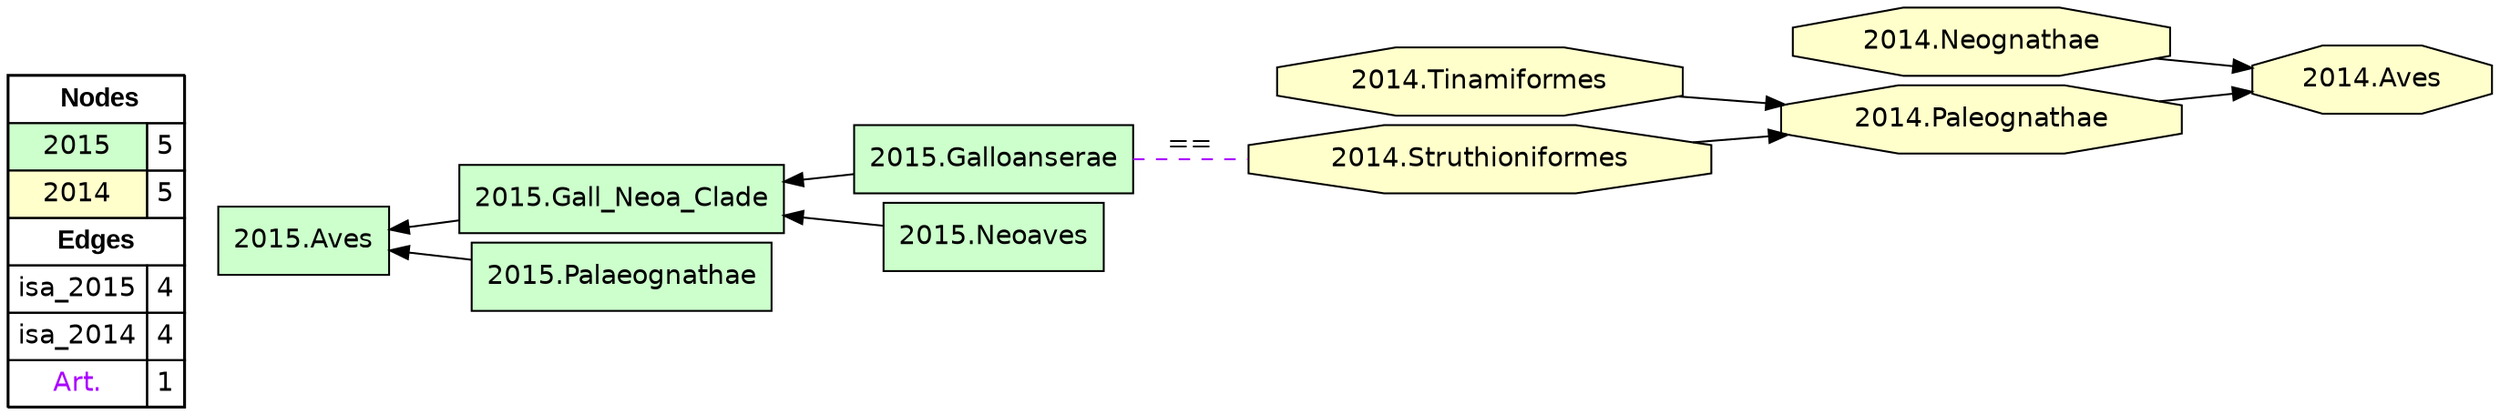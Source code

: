 digraph{
rankdir=LR
node[shape=circle style=filled fillcolor="#FFFFFF"] 
node[shape=box style=filled fillcolor="#CCFFCC" fontname="helvetica"] 
"2015.Gall_Neoa_Clade"
"2015.Palaeognathae"
"2015.Galloanserae"
"2015.Aves"
"2015.Neoaves"
node[shape=circle style=filled fillcolor="#FFFFFF"] 
node[shape=octagon style=filled fillcolor="#FFFFCC" fontname="helvetica"] 
"2014.Paleognathae"
"2014.Neognathae"
"2014.Aves"
"2014.Tinamiformes"
"2014.Struthioniformes"
edge[style=solid color="#000000" constraint=true penwidth=1]
edge[style=solid color="#000000" constraint=true penwidth=1]
"2015.Gall_Neoa_Clade" -> "2015.Galloanserae" [dir=back]
"2015.Aves" -> "2015.Palaeognathae" [dir=back]
"2015.Gall_Neoa_Clade" -> "2015.Neoaves" [dir=back]
"2015.Aves" -> "2015.Gall_Neoa_Clade" [dir=back]
edge[style=solid color="#000000" constraint=true penwidth=1]
edge[style=solid color="#000000" constraint=true penwidth=1]
"2014.Struthioniformes" -> "2014.Paleognathae"
"2014.Paleognathae" -> "2014.Aves"
"2014.Tinamiformes" -> "2014.Paleognathae"
"2014.Neognathae" -> "2014.Aves"
edge[style=solid color="#000000" constraint=true penwidth=1]
edge[style=dashed color="#AA00FF" constraint=true penwidth=1 arrowhead=none]
"2015.Galloanserae" -> "2014.Struthioniformes" [label="=="]
node[shape=box] 
{rank=source Legend [fillcolor= white margin=0 label=< 
 <TABLE BORDER="0" CELLBORDER="1" CELLSPACING="0" CELLPADDING="4"> 
<TR> <TD COLSPAN="2"><font face="Arial Black"> Nodes</font></TD> </TR> 
<TR> 
 <TD bgcolor="#CCFFCC" fontname="helvetica">2015</TD> 
 <TD>5</TD> 
 </TR> 
<TR> 
 <TD bgcolor="#FFFFCC" fontname="helvetica">2014</TD> 
 <TD>5</TD> 
 </TR> 
<TR> <TD COLSPAN="2"><font face = "Arial Black"> Edges </font></TD> </TR> 
<TR> 
 <TD><font color ="#000000">isa_2015</font></TD> 
 <TD>4</TD> 
 </TR> 
<TR> 
 <TD><font color ="#000000">isa_2014</font></TD> 
 <TD>4</TD> 
 </TR> 
<TR> 
 <TD><font color ="#AA00FF">Art.</font></TD> 
 <TD>1</TD> 
 </TR> 
</TABLE> 
 >] } 
}